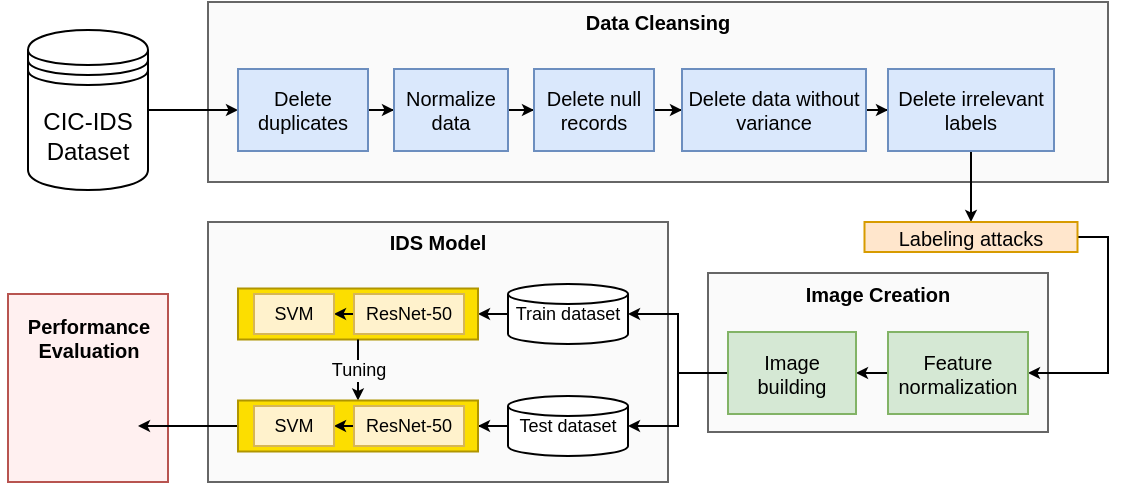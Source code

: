 <mxfile version="15.4.3" type="github">
  <diagram id="EMvGMMCxx6XKPEilyFKA" name="Page-1">
    <mxGraphModel dx="594" dy="322" grid="1" gridSize="10" guides="1" tooltips="1" connect="1" arrows="1" fold="1" page="1" pageScale="1" pageWidth="827" pageHeight="1169" math="0" shadow="0">
      <root>
        <mxCell id="0" />
        <mxCell id="1" parent="0" />
        <mxCell id="Y4Wwu05qVqmn_QEh-_5p-71" value="" style="rounded=0;whiteSpace=wrap;html=1;fontSize=10;strokeWidth=1;fillColor=#FFF0F0;strokeColor=#b85450;" vertex="1" parent="1">
          <mxGeometry x="40" y="266" width="80" height="94" as="geometry" />
        </mxCell>
        <mxCell id="Y4Wwu05qVqmn_QEh-_5p-30" value="" style="rounded=0;whiteSpace=wrap;html=1;fillColor=#FAFAFA;strokeColor=#666666;fontColor=#333333;" vertex="1" parent="1">
          <mxGeometry x="140" y="230" width="230" height="130" as="geometry" />
        </mxCell>
        <mxCell id="Y4Wwu05qVqmn_QEh-_5p-23" value="" style="rounded=0;whiteSpace=wrap;html=1;fillColor=#FAFAFA;strokeColor=#666666;fontColor=#333333;" vertex="1" parent="1">
          <mxGeometry x="390" y="255.5" width="170" height="79.5" as="geometry" />
        </mxCell>
        <mxCell id="Y4Wwu05qVqmn_QEh-_5p-3" value="" style="rounded=0;whiteSpace=wrap;html=1;fillColor=#FAFAFA;strokeColor=#666666;fontColor=#333333;" vertex="1" parent="1">
          <mxGeometry x="140" y="120" width="450" height="90" as="geometry" />
        </mxCell>
        <mxCell id="Y4Wwu05qVqmn_QEh-_5p-4" style="edgeStyle=orthogonalEdgeStyle;rounded=0;orthogonalLoop=1;jettySize=auto;html=1;entryX=0;entryY=0.5;entryDx=0;entryDy=0;endSize=3;startSize=3;" edge="1" parent="1" source="Y4Wwu05qVqmn_QEh-_5p-1" target="Y4Wwu05qVqmn_QEh-_5p-6">
          <mxGeometry relative="1" as="geometry" />
        </mxCell>
        <mxCell id="Y4Wwu05qVqmn_QEh-_5p-1" value="CIC-IDS&lt;br&gt;Dataset" style="shape=datastore;whiteSpace=wrap;html=1;" vertex="1" parent="1">
          <mxGeometry x="50" y="134" width="60" height="80" as="geometry" />
        </mxCell>
        <mxCell id="Y4Wwu05qVqmn_QEh-_5p-5" value="Data Cleansing" style="text;html=1;strokeColor=none;fillColor=none;align=center;verticalAlign=middle;whiteSpace=wrap;rounded=0;fontStyle=1;fontSize=10;" vertex="1" parent="1">
          <mxGeometry x="295" y="120" width="140" height="20" as="geometry" />
        </mxCell>
        <mxCell id="Y4Wwu05qVqmn_QEh-_5p-8" style="edgeStyle=orthogonalEdgeStyle;rounded=0;orthogonalLoop=1;jettySize=auto;html=1;entryX=0;entryY=0.5;entryDx=0;entryDy=0;endSize=3;startSize=3;" edge="1" parent="1" source="Y4Wwu05qVqmn_QEh-_5p-6" target="Y4Wwu05qVqmn_QEh-_5p-7">
          <mxGeometry relative="1" as="geometry" />
        </mxCell>
        <mxCell id="Y4Wwu05qVqmn_QEh-_5p-6" value="Delete duplicates" style="rounded=0;whiteSpace=wrap;html=1;fillColor=#dae8fc;strokeColor=#6c8ebf;fontSize=10;" vertex="1" parent="1">
          <mxGeometry x="155" y="153.5" width="65" height="41" as="geometry" />
        </mxCell>
        <mxCell id="Y4Wwu05qVqmn_QEh-_5p-10" style="edgeStyle=orthogonalEdgeStyle;rounded=0;orthogonalLoop=1;jettySize=auto;html=1;entryX=0;entryY=0.5;entryDx=0;entryDy=0;endSize=3;startSize=3;" edge="1" parent="1" source="Y4Wwu05qVqmn_QEh-_5p-7" target="Y4Wwu05qVqmn_QEh-_5p-9">
          <mxGeometry relative="1" as="geometry" />
        </mxCell>
        <mxCell id="Y4Wwu05qVqmn_QEh-_5p-7" value="Normalize data" style="rounded=0;whiteSpace=wrap;html=1;fillColor=#dae8fc;strokeColor=#6c8ebf;fontSize=10;" vertex="1" parent="1">
          <mxGeometry x="233" y="153.5" width="57" height="41" as="geometry" />
        </mxCell>
        <mxCell id="Y4Wwu05qVqmn_QEh-_5p-14" style="edgeStyle=orthogonalEdgeStyle;rounded=0;orthogonalLoop=1;jettySize=auto;html=1;entryX=0;entryY=0.5;entryDx=0;entryDy=0;endSize=3;startSize=3;" edge="1" parent="1" source="Y4Wwu05qVqmn_QEh-_5p-9" target="Y4Wwu05qVqmn_QEh-_5p-13">
          <mxGeometry relative="1" as="geometry" />
        </mxCell>
        <mxCell id="Y4Wwu05qVqmn_QEh-_5p-9" value="Delete null records" style="rounded=0;whiteSpace=wrap;html=1;fillColor=#dae8fc;strokeColor=#6c8ebf;fontSize=10;" vertex="1" parent="1">
          <mxGeometry x="303" y="153.5" width="60" height="41" as="geometry" />
        </mxCell>
        <mxCell id="Y4Wwu05qVqmn_QEh-_5p-60" style="edgeStyle=orthogonalEdgeStyle;rounded=0;orthogonalLoop=1;jettySize=auto;html=1;entryX=0.5;entryY=0;entryDx=0;entryDy=0;labelBackgroundColor=#FAFAFA;fontSize=10;startSize=3;endSize=3;" edge="1" parent="1" source="Y4Wwu05qVqmn_QEh-_5p-12" target="Y4Wwu05qVqmn_QEh-_5p-21">
          <mxGeometry relative="1" as="geometry" />
        </mxCell>
        <mxCell id="Y4Wwu05qVqmn_QEh-_5p-65" style="edgeStyle=orthogonalEdgeStyle;rounded=0;orthogonalLoop=1;jettySize=auto;html=1;entryX=0;entryY=0.5;entryDx=0;entryDy=0;labelBackgroundColor=#FAFAFA;fontSize=10;startSize=3;endSize=3;" edge="1" parent="1" source="Y4Wwu05qVqmn_QEh-_5p-13" target="Y4Wwu05qVqmn_QEh-_5p-12">
          <mxGeometry relative="1" as="geometry" />
        </mxCell>
        <mxCell id="Y4Wwu05qVqmn_QEh-_5p-13" value="Delete data without variance" style="rounded=0;whiteSpace=wrap;html=1;fillColor=#dae8fc;strokeColor=#6c8ebf;fontSize=10;" vertex="1" parent="1">
          <mxGeometry x="377" y="153.5" width="92" height="41" as="geometry" />
        </mxCell>
        <mxCell id="Y4Wwu05qVqmn_QEh-_5p-62" style="edgeStyle=orthogonalEdgeStyle;rounded=0;orthogonalLoop=1;jettySize=auto;html=1;entryX=1;entryY=0.5;entryDx=0;entryDy=0;labelBackgroundColor=#FAFAFA;fontSize=10;startSize=3;endSize=3;exitX=1;exitY=0.5;exitDx=0;exitDy=0;" edge="1" parent="1" source="Y4Wwu05qVqmn_QEh-_5p-21" target="Y4Wwu05qVqmn_QEh-_5p-26">
          <mxGeometry relative="1" as="geometry">
            <Array as="points">
              <mxPoint x="590" y="238" />
              <mxPoint x="590" y="306" />
            </Array>
          </mxGeometry>
        </mxCell>
        <mxCell id="Y4Wwu05qVqmn_QEh-_5p-21" value="Labeling attacks" style="rounded=0;whiteSpace=wrap;html=1;fillColor=#ffe6cc;strokeColor=#d79b00;fontSize=10;" vertex="1" parent="1">
          <mxGeometry x="468.25" y="230" width="106.5" height="15" as="geometry" />
        </mxCell>
        <mxCell id="Y4Wwu05qVqmn_QEh-_5p-25" value="Image Creation" style="text;html=1;strokeColor=none;fillColor=none;align=center;verticalAlign=middle;whiteSpace=wrap;rounded=0;fontStyle=1;fontSize=10;" vertex="1" parent="1">
          <mxGeometry x="405" y="255.5" width="140" height="20" as="geometry" />
        </mxCell>
        <mxCell id="Y4Wwu05qVqmn_QEh-_5p-29" style="edgeStyle=orthogonalEdgeStyle;rounded=0;orthogonalLoop=1;jettySize=auto;html=1;exitX=0;exitY=0.5;exitDx=0;exitDy=0;entryX=1;entryY=0.5;entryDx=0;entryDy=0;fontSize=11;endSize=3;startSize=3;" edge="1" parent="1" source="Y4Wwu05qVqmn_QEh-_5p-26" target="Y4Wwu05qVqmn_QEh-_5p-28">
          <mxGeometry relative="1" as="geometry" />
        </mxCell>
        <mxCell id="Y4Wwu05qVqmn_QEh-_5p-26" value="Feature normalization" style="rounded=0;whiteSpace=wrap;html=1;fillColor=#d5e8d4;strokeColor=#82b366;fontSize=10;" vertex="1" parent="1">
          <mxGeometry x="480" y="285" width="70" height="41" as="geometry" />
        </mxCell>
        <mxCell id="Y4Wwu05qVqmn_QEh-_5p-35" style="edgeStyle=orthogonalEdgeStyle;rounded=0;orthogonalLoop=1;jettySize=auto;html=1;entryX=1;entryY=0.5;entryDx=0;entryDy=0;entryPerimeter=0;fontSize=9;endSize=3;startSize=3;" edge="1" parent="1" source="Y4Wwu05qVqmn_QEh-_5p-28" target="Y4Wwu05qVqmn_QEh-_5p-33">
          <mxGeometry relative="1" as="geometry" />
        </mxCell>
        <mxCell id="Y4Wwu05qVqmn_QEh-_5p-36" style="edgeStyle=orthogonalEdgeStyle;rounded=0;orthogonalLoop=1;jettySize=auto;html=1;fontSize=9;endSize=3;startSize=3;" edge="1" parent="1" source="Y4Wwu05qVqmn_QEh-_5p-28" target="Y4Wwu05qVqmn_QEh-_5p-34">
          <mxGeometry relative="1" as="geometry" />
        </mxCell>
        <mxCell id="Y4Wwu05qVqmn_QEh-_5p-28" value="Image building" style="rounded=0;whiteSpace=wrap;html=1;fillColor=#d5e8d4;strokeColor=#82b366;fontSize=10;" vertex="1" parent="1">
          <mxGeometry x="400" y="285" width="64" height="41" as="geometry" />
        </mxCell>
        <mxCell id="Y4Wwu05qVqmn_QEh-_5p-31" value="IDS Model" style="text;html=1;strokeColor=none;fillColor=none;align=center;verticalAlign=middle;whiteSpace=wrap;rounded=0;fontStyle=1;fontSize=10;" vertex="1" parent="1">
          <mxGeometry x="185" y="230" width="140" height="20" as="geometry" />
        </mxCell>
        <mxCell id="Y4Wwu05qVqmn_QEh-_5p-41" style="edgeStyle=orthogonalEdgeStyle;rounded=0;orthogonalLoop=1;jettySize=auto;html=1;exitX=0;exitY=0.5;exitDx=0;exitDy=0;exitPerimeter=0;entryX=1;entryY=0.5;entryDx=0;entryDy=0;fontSize=11;startSize=3;endSize=3;" edge="1" parent="1" source="Y4Wwu05qVqmn_QEh-_5p-33" target="Y4Wwu05qVqmn_QEh-_5p-40">
          <mxGeometry relative="1" as="geometry" />
        </mxCell>
        <mxCell id="Y4Wwu05qVqmn_QEh-_5p-33" value="Train dataset" style="strokeWidth=1;html=1;shape=mxgraph.flowchart.database;whiteSpace=wrap;fontSize=9;fillColor=#FFFFFF;" vertex="1" parent="1">
          <mxGeometry x="290" y="261" width="60" height="30" as="geometry" />
        </mxCell>
        <mxCell id="Y4Wwu05qVqmn_QEh-_5p-57" style="edgeStyle=orthogonalEdgeStyle;rounded=0;orthogonalLoop=1;jettySize=auto;html=1;entryX=1;entryY=0.5;entryDx=0;entryDy=0;fontSize=9;startSize=3;endSize=3;" edge="1" parent="1" source="Y4Wwu05qVqmn_QEh-_5p-34" target="Y4Wwu05qVqmn_QEh-_5p-53">
          <mxGeometry relative="1" as="geometry" />
        </mxCell>
        <mxCell id="Y4Wwu05qVqmn_QEh-_5p-34" value="Test dataset" style="strokeWidth=1;html=1;shape=mxgraph.flowchart.database;whiteSpace=wrap;fontSize=9;fillColor=#FFFFFF;" vertex="1" parent="1">
          <mxGeometry x="290" y="317" width="60" height="30" as="geometry" />
        </mxCell>
        <mxCell id="Y4Wwu05qVqmn_QEh-_5p-40" value="" style="rounded=0;whiteSpace=wrap;html=1;fontSize=11;strokeWidth=1;fillColor=#FCDE00;strokeColor=#B09500;fontColor=#000000;" vertex="1" parent="1">
          <mxGeometry x="155" y="263.25" width="120" height="25.5" as="geometry" />
        </mxCell>
        <mxCell id="Y4Wwu05qVqmn_QEh-_5p-39" style="edgeStyle=orthogonalEdgeStyle;rounded=0;orthogonalLoop=1;jettySize=auto;html=1;exitX=0;exitY=0.5;exitDx=0;exitDy=0;entryX=1;entryY=0.5;entryDx=0;entryDy=0;fontSize=11;endSize=3;" edge="1" parent="1" source="Y4Wwu05qVqmn_QEh-_5p-37" target="Y4Wwu05qVqmn_QEh-_5p-38">
          <mxGeometry relative="1" as="geometry" />
        </mxCell>
        <mxCell id="Y4Wwu05qVqmn_QEh-_5p-37" value="ResNet-50" style="rounded=0;whiteSpace=wrap;html=1;fontSize=9;strokeWidth=1;fillColor=#fff2cc;strokeColor=#d6b656;" vertex="1" parent="1">
          <mxGeometry x="213" y="266" width="55" height="20" as="geometry" />
        </mxCell>
        <mxCell id="Y4Wwu05qVqmn_QEh-_5p-38" value="SVM" style="rounded=0;whiteSpace=wrap;html=1;fontSize=9;strokeWidth=1;fillColor=#fff2cc;strokeColor=#d6b656;" vertex="1" parent="1">
          <mxGeometry x="163" y="266" width="40" height="20" as="geometry" />
        </mxCell>
        <mxCell id="Y4Wwu05qVqmn_QEh-_5p-58" value="Tuning" style="edgeStyle=orthogonalEdgeStyle;rounded=0;orthogonalLoop=1;jettySize=auto;html=1;entryX=0.5;entryY=0;entryDx=0;entryDy=0;fontSize=9;startSize=3;endSize=3;exitX=0.5;exitY=1;exitDx=0;exitDy=0;labelBackgroundColor=#FAFAFA;" edge="1" parent="1" source="Y4Wwu05qVqmn_QEh-_5p-40" target="Y4Wwu05qVqmn_QEh-_5p-53">
          <mxGeometry relative="1" as="geometry">
            <mxPoint x="215" y="308" as="sourcePoint" />
          </mxGeometry>
        </mxCell>
        <mxCell id="Y4Wwu05qVqmn_QEh-_5p-69" style="edgeStyle=orthogonalEdgeStyle;rounded=0;orthogonalLoop=1;jettySize=auto;html=1;entryX=1;entryY=0.5;entryDx=0;entryDy=0;labelBackgroundColor=#FAFAFA;fontSize=10;startSize=3;endSize=3;" edge="1" parent="1" source="Y4Wwu05qVqmn_QEh-_5p-53" target="Y4Wwu05qVqmn_QEh-_5p-68">
          <mxGeometry relative="1" as="geometry" />
        </mxCell>
        <mxCell id="Y4Wwu05qVqmn_QEh-_5p-53" value="" style="rounded=0;whiteSpace=wrap;html=1;fontSize=11;strokeWidth=1;fillColor=#FCDE00;strokeColor=#B09500;fontColor=#000000;" vertex="1" parent="1">
          <mxGeometry x="155" y="319.25" width="120" height="25.5" as="geometry" />
        </mxCell>
        <mxCell id="Y4Wwu05qVqmn_QEh-_5p-54" style="edgeStyle=orthogonalEdgeStyle;rounded=0;orthogonalLoop=1;jettySize=auto;html=1;exitX=0;exitY=0.5;exitDx=0;exitDy=0;entryX=1;entryY=0.5;entryDx=0;entryDy=0;fontSize=11;endSize=3;" edge="1" source="Y4Wwu05qVqmn_QEh-_5p-55" target="Y4Wwu05qVqmn_QEh-_5p-56" parent="1">
          <mxGeometry relative="1" as="geometry" />
        </mxCell>
        <mxCell id="Y4Wwu05qVqmn_QEh-_5p-55" value="ResNet-50" style="rounded=0;whiteSpace=wrap;html=1;fontSize=9;strokeWidth=1;fillColor=#fff2cc;strokeColor=#d6b656;" vertex="1" parent="1">
          <mxGeometry x="213" y="322" width="55" height="20" as="geometry" />
        </mxCell>
        <mxCell id="Y4Wwu05qVqmn_QEh-_5p-56" value="SVM" style="rounded=0;whiteSpace=wrap;html=1;fontSize=9;strokeWidth=1;fillColor=#fff2cc;strokeColor=#d6b656;" vertex="1" parent="1">
          <mxGeometry x="163" y="322" width="40" height="20" as="geometry" />
        </mxCell>
        <mxCell id="Y4Wwu05qVqmn_QEh-_5p-12" value="Delete irrelevant labels" style="rounded=0;whiteSpace=wrap;html=1;fillColor=#dae8fc;strokeColor=#6c8ebf;fontSize=10;" vertex="1" parent="1">
          <mxGeometry x="480" y="153.5" width="83" height="41" as="geometry" />
        </mxCell>
        <mxCell id="Y4Wwu05qVqmn_QEh-_5p-68" value="" style="shape=image;html=1;verticalAlign=top;verticalLabelPosition=bottom;labelBackgroundColor=#ffffff;imageAspect=0;aspect=fixed;image=https://cdn1.iconfinder.com/data/icons/finance-160/64/speed_meter-performance-business-finance-128.png;fontSize=10;strokeWidth=1;fillColor=#DDEBFF;" vertex="1" parent="1">
          <mxGeometry x="55" y="307" width="50" height="50" as="geometry" />
        </mxCell>
        <mxCell id="Y4Wwu05qVqmn_QEh-_5p-70" value="Performance Evaluation" style="text;html=1;strokeColor=none;fillColor=none;align=center;verticalAlign=middle;whiteSpace=wrap;rounded=0;fontStyle=1;fontSize=10;" vertex="1" parent="1">
          <mxGeometry x="36.5" y="275.5" width="87" height="24.5" as="geometry" />
        </mxCell>
      </root>
    </mxGraphModel>
  </diagram>
</mxfile>
